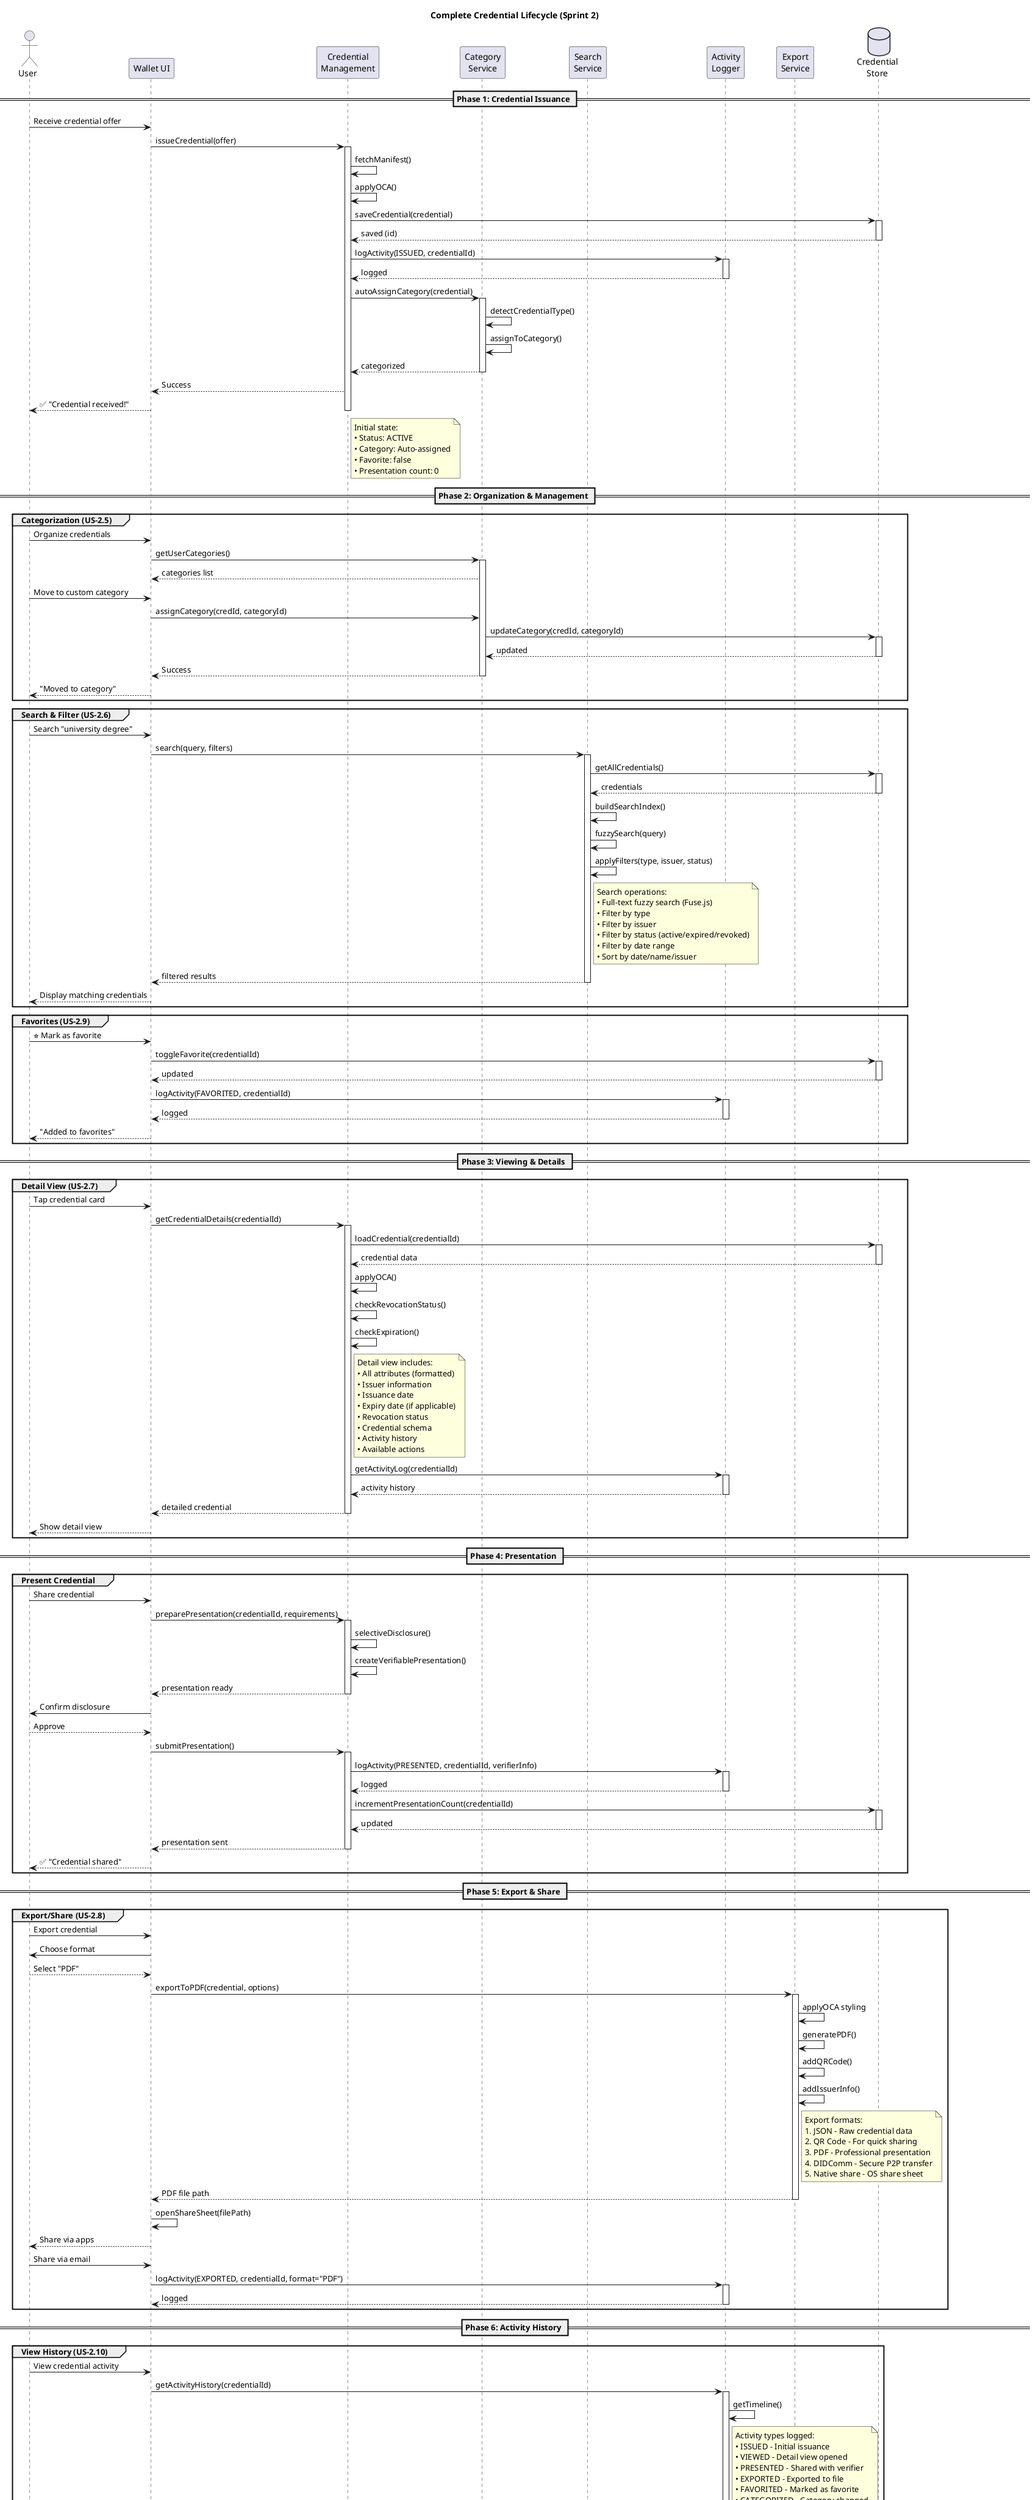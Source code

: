 @startuml
title Complete Credential Lifecycle (Sprint 2)
caption From Issuance to Deletion - Complete Management Flow

actor User
participant "Wallet UI" as UI
participant "Credential\nManagement" as CredMgmt
participant "Category\nService" as Cat
participant "Search\nService" as Search
participant "Activity\nLogger" as Activity
participant "Export\nService" as Export
database "Credential\nStore" as Store

== Phase 1: Credential Issuance ==
User -> UI: Receive credential offer
UI -> CredMgmt: issueCredential(offer)
activate CredMgmt

CredMgmt -> CredMgmt: fetchManifest()
CredMgmt -> CredMgmt: applyOCA()
CredMgmt -> Store: saveCredential(credential)
activate Store
Store --> CredMgmt: saved (id)
deactivate Store

CredMgmt -> Activity: logActivity(ISSUED, credentialId)
activate Activity
Activity --> CredMgmt: logged
deactivate Activity

CredMgmt -> Cat: autoAssignCategory(credential)
activate Cat
Cat -> Cat: detectCredentialType()
Cat -> Cat: assignToCategory()
Cat --> CredMgmt: categorized
deactivate Cat

CredMgmt --> UI: Success
UI --> User: ✅ "Credential received!"
deactivate CredMgmt

note right of CredMgmt
Initial state:
• Status: ACTIVE
• Category: Auto-assigned
• Favorite: false
• Presentation count: 0
end note

== Phase 2: Organization & Management ==

group Categorization (US-2.5)
    User -> UI: Organize credentials
    UI -> Cat: getUserCategories()
    activate Cat
    Cat --> UI: categories list
    
    User -> UI: Move to custom category
    UI -> Cat: assignCategory(credId, categoryId)
    Cat -> Store: updateCategory(credId, categoryId)
    activate Store
    Store --> Cat: updated
    deactivate Store
    Cat --> UI: Success
    deactivate Cat
    
    UI --> User: "Moved to category"
end

group Search & Filter (US-2.6)
    User -> UI: Search "university degree"
    UI -> Search: search(query, filters)
    activate Search
    
    Search -> Store: getAllCredentials()
    activate Store
    Store --> Search: credentials
    deactivate Store
    
    Search -> Search: buildSearchIndex()
    Search -> Search: fuzzySearch(query)
    Search -> Search: applyFilters(type, issuer, status)
    
    note right of Search
    Search operations:
    • Full-text fuzzy search (Fuse.js)
    • Filter by type
    • Filter by issuer
    • Filter by status (active/expired/revoked)
    • Filter by date range
    • Sort by date/name/issuer
    end note
    
    Search --> UI: filtered results
    deactivate Search
    
    UI --> User: Display matching credentials
end

group Favorites (US-2.9)
    User -> UI: ⭐ Mark as favorite
    UI -> Store: toggleFavorite(credentialId)
    activate Store
    Store --> UI: updated
    deactivate Store
    
    UI -> Activity: logActivity(FAVORITED, credentialId)
    activate Activity
    Activity --> UI: logged
    deactivate Activity
    
    UI --> User: "Added to favorites"
end

== Phase 3: Viewing & Details ==

group Detail View (US-2.7)
    User -> UI: Tap credential card
    UI -> CredMgmt: getCredentialDetails(credentialId)
    activate CredMgmt
    
    CredMgmt -> Store: loadCredential(credentialId)
    activate Store
    Store --> CredMgmt: credential data
    deactivate Store
    
    CredMgmt -> CredMgmt: applyOCA()
    CredMgmt -> CredMgmt: checkRevocationStatus()
    CredMgmt -> CredMgmt: checkExpiration()
    
    note right of CredMgmt
    Detail view includes:
    • All attributes (formatted)
    • Issuer information
    • Issuance date
    • Expiry date (if applicable)
    • Revocation status
    • Credential schema
    • Activity history
    • Available actions
    end note
    
    CredMgmt -> Activity: getActivityLog(credentialId)
    activate Activity
    Activity --> CredMgmt: activity history
    deactivate Activity
    
    CredMgmt --> UI: detailed credential
    deactivate CredMgmt
    
    UI --> User: Show detail view
end

== Phase 4: Presentation ==

group Present Credential
    User -> UI: Share credential
    UI -> CredMgmt: preparePresentation(credentialId, requirements)
    activate CredMgmt
    
    CredMgmt -> CredMgmt: selectiveDisclosure()
    CredMgmt -> CredMgmt: createVerifiablePresentation()
    
    CredMgmt --> UI: presentation ready
    deactivate CredMgmt
    
    UI -> User: Confirm disclosure
    User --> UI: Approve
    
    UI -> CredMgmt: submitPresentation()
    activate CredMgmt
    
    CredMgmt -> Activity: logActivity(PRESENTED, credentialId, verifierInfo)
    activate Activity
    Activity --> CredMgmt: logged
    deactivate Activity
    
    CredMgmt -> Store: incrementPresentationCount(credentialId)
    activate Store
    Store --> CredMgmt: updated
    deactivate Store
    
    CredMgmt --> UI: presentation sent
    deactivate CredMgmt
    
    UI --> User: ✅ "Credential shared"
end

== Phase 5: Export & Share ==

group Export/Share (US-2.8)
    User -> UI: Export credential
    UI -> User: Choose format
    User --> UI: Select "PDF"
    
    UI -> Export: exportToPDF(credential, options)
    activate Export
    
    Export -> Export: applyOCA styling
    Export -> Export: generatePDF()
    Export -> Export: addQRCode()
    Export -> Export: addIssuerInfo()
    
    note right of Export
    Export formats:
    1. JSON - Raw credential data
    2. QR Code - For quick sharing
    3. PDF - Professional presentation
    4. DIDComm - Secure P2P transfer
    5. Native share - OS share sheet
    end note
    
    Export --> UI: PDF file path
    deactivate Export
    
    UI -> UI: openShareSheet(filePath)
    
    UI --> User: Share via apps
    
    User -> UI: Share via email
    
    UI -> Activity: logActivity(EXPORTED, credentialId, format="PDF")
    activate Activity
    Activity --> UI: logged
    deactivate Activity
end

== Phase 6: Activity History ==

group View History (US-2.10)
    User -> UI: View credential activity
    UI -> Activity: getActivityHistory(credentialId)
    activate Activity
    
    Activity -> Activity: getTimeline()
    
    note right of Activity
    Activity types logged:
    • ISSUED - Initial issuance
    • VIEWED - Detail view opened
    • PRESENTED - Shared with verifier
    • EXPORTED - Exported to file
    • FAVORITED - Marked as favorite
    • CATEGORIZED - Category changed
    • UPDATED - Credential updated
    • REVOKED - Revocation detected
    end note
    
    Activity --> UI: timeline events
    deactivate Activity
    
    UI --> User: Show activity timeline
end

== Phase 7: Status Changes ==

group Revocation Detection
    CredMgmt -> CredMgmt: periodicStatusCheck()
    activate CredMgmt
    
    CredMgmt -> CredMgmt: checkRevocationList()
    
    alt Credential revoked
        CredMgmt -> Store: updateStatus(credentialId, REVOKED)
        activate Store
        Store --> CredMgmt: updated
        deactivate Store
        
        CredMgmt -> Activity: logActivity(REVOKED, credentialId)
        activate Activity
        Activity --> CredMgmt: logged
        deactivate Activity
        
        CredMgmt -> UI: notifyRevocation()
        UI --> User: 🚨 "Credential revoked"
    end
    deactivate CredMgmt
end

group Expiration Detection
    CredMgmt -> CredMgmt: checkExpiration()
    activate CredMgmt
    
    alt Credential expired
        CredMgmt -> Store: updateStatus(credentialId, EXPIRED)
        activate Store
        Store --> CredMgmt: updated
        deactivate Store
        
        CredMgmt -> Activity: logActivity(EXPIRED, credentialId)
        activate Activity
        Activity --> CredMgmt: logged
        deactivate Activity
        
        CredMgmt -> UI: notifyExpiration()
        UI --> User: ⏰ "Credential expired"
    end
    deactivate CredMgmt
end

== Phase 8: Deletion ==

group Delete Credential
    User -> UI: Delete credential
    UI -> User: Confirm deletion
    User --> UI: Confirm
    
    UI -> CredMgmt: deleteCredential(credentialId)
    activate CredMgmt
    
    CredMgmt -> Activity: logActivity(DELETED, credentialId)
    activate Activity
    Activity --> CredMgmt: logged
    deactivate Activity
    
    CredMgmt -> Store: archiveCredential(credentialId)
    activate Store
    
    note right of Store
    Soft delete:
    • Mark as deleted
    • Keep for audit trail
    • Hide from UI
    • Can be restored within 30 days
    end note
    
    Store --> CredMgmt: archived
    deactivate Store
    
    CredMgmt --> UI: deleted
    deactivate CredMgmt
    
    UI --> User: ✅ "Credential deleted"
end

note over User, Store
**Complete Lifecycle States:**
• PENDING - Being issued
• ACTIVE - Normal state
• EXPIRED - Past expiration date
• REVOKED - Revoked by issuer
• SUSPENDED - Temporarily inactive
• ARCHIVED - Soft deleted
• DELETED - Permanently removed (after 30 days)
end note

@enduml
